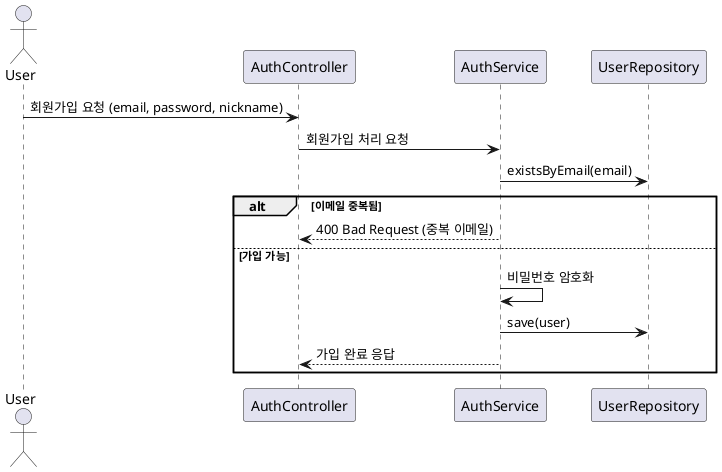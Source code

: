 @startuml
actor User
participant "AuthController" as Controller
participant "AuthService" as Service
participant "UserRepository"

User -> Controller : 회원가입 요청 (email, password, nickname)
Controller -> Service : 회원가입 처리 요청
Service -> UserRepository : existsByEmail(email)
alt 이메일 중복됨
    Service --> Controller : 400 Bad Request (중복 이메일)
else 가입 가능
    Service -> Service : 비밀번호 암호화
    Service -> UserRepository : save(user)
    Service --> Controller : 가입 완료 응답
end
@enduml
